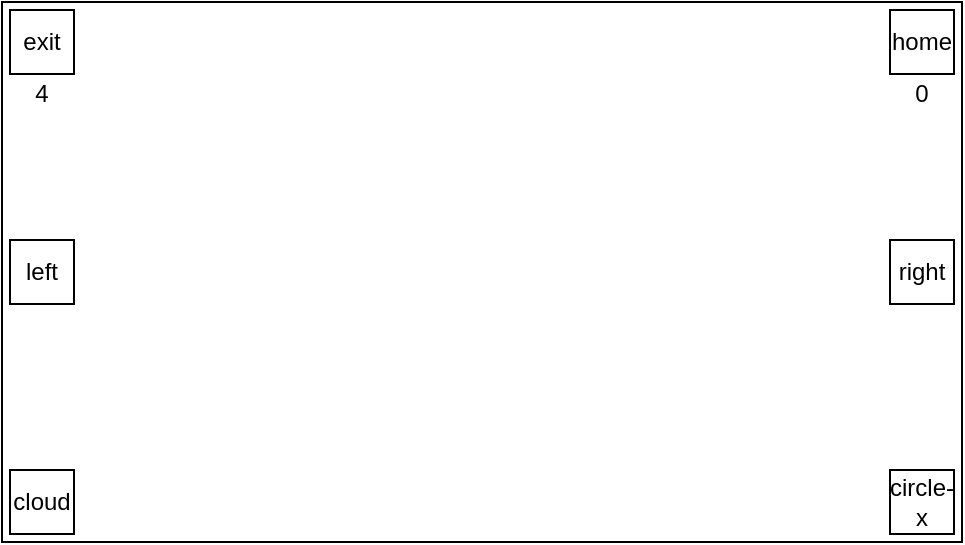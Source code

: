 <mxfile version="14.1.8" type="github">
  <diagram id="vHm6seCwGt2K6HgO-WKn" name="Page-1">
    <mxGraphModel dx="981" dy="526" grid="1" gridSize="10" guides="1" tooltips="1" connect="1" arrows="1" fold="1" page="1" pageScale="1" pageWidth="827" pageHeight="1169" math="0" shadow="0">
      <root>
        <mxCell id="0" />
        <mxCell id="1" parent="0" />
        <mxCell id="K4pwoH2FoX02L7k3tl2P-1" value="" style="rounded=0;whiteSpace=wrap;html=1;" vertex="1" parent="1">
          <mxGeometry width="480" height="270" as="geometry" />
        </mxCell>
        <mxCell id="K4pwoH2FoX02L7k3tl2P-5" value="cloud" style="whiteSpace=wrap;html=1;aspect=fixed;" vertex="1" parent="1">
          <mxGeometry x="4" y="234" width="32" height="32" as="geometry" />
        </mxCell>
        <mxCell id="K4pwoH2FoX02L7k3tl2P-7" value="exit" style="whiteSpace=wrap;html=1;aspect=fixed;" vertex="1" parent="1">
          <mxGeometry x="4" y="4" width="32" height="32" as="geometry" />
        </mxCell>
        <mxCell id="K4pwoH2FoX02L7k3tl2P-8" value="4" style="text;html=1;strokeColor=none;fillColor=none;align=center;verticalAlign=middle;whiteSpace=wrap;rounded=0;" vertex="1" parent="1">
          <mxGeometry y="36" width="40" height="20" as="geometry" />
        </mxCell>
        <mxCell id="K4pwoH2FoX02L7k3tl2P-9" value="left" style="whiteSpace=wrap;html=1;aspect=fixed;" vertex="1" parent="1">
          <mxGeometry x="4" y="119" width="32" height="32" as="geometry" />
        </mxCell>
        <mxCell id="K4pwoH2FoX02L7k3tl2P-10" value="right" style="whiteSpace=wrap;html=1;aspect=fixed;" vertex="1" parent="1">
          <mxGeometry x="444" y="119" width="32" height="32" as="geometry" />
        </mxCell>
        <mxCell id="K4pwoH2FoX02L7k3tl2P-12" value="exit" style="whiteSpace=wrap;html=1;aspect=fixed;" vertex="1" parent="1">
          <mxGeometry x="444" y="4" width="32" height="32" as="geometry" />
        </mxCell>
        <mxCell id="K4pwoH2FoX02L7k3tl2P-13" value="home" style="whiteSpace=wrap;html=1;aspect=fixed;" vertex="1" parent="1">
          <mxGeometry x="444" y="4" width="32" height="32" as="geometry" />
        </mxCell>
        <mxCell id="K4pwoH2FoX02L7k3tl2P-14" value="exit" style="whiteSpace=wrap;html=1;aspect=fixed;" vertex="1" parent="1">
          <mxGeometry x="4" y="4" width="32" height="32" as="geometry" />
        </mxCell>
        <mxCell id="K4pwoH2FoX02L7k3tl2P-15" value="circle-x" style="whiteSpace=wrap;html=1;aspect=fixed;" vertex="1" parent="1">
          <mxGeometry x="444" y="234" width="32" height="32" as="geometry" />
        </mxCell>
        <mxCell id="K4pwoH2FoX02L7k3tl2P-17" value="0" style="text;html=1;strokeColor=none;fillColor=none;align=center;verticalAlign=middle;whiteSpace=wrap;rounded=0;" vertex="1" parent="1">
          <mxGeometry x="440" y="36" width="40" height="20" as="geometry" />
        </mxCell>
      </root>
    </mxGraphModel>
  </diagram>
</mxfile>
